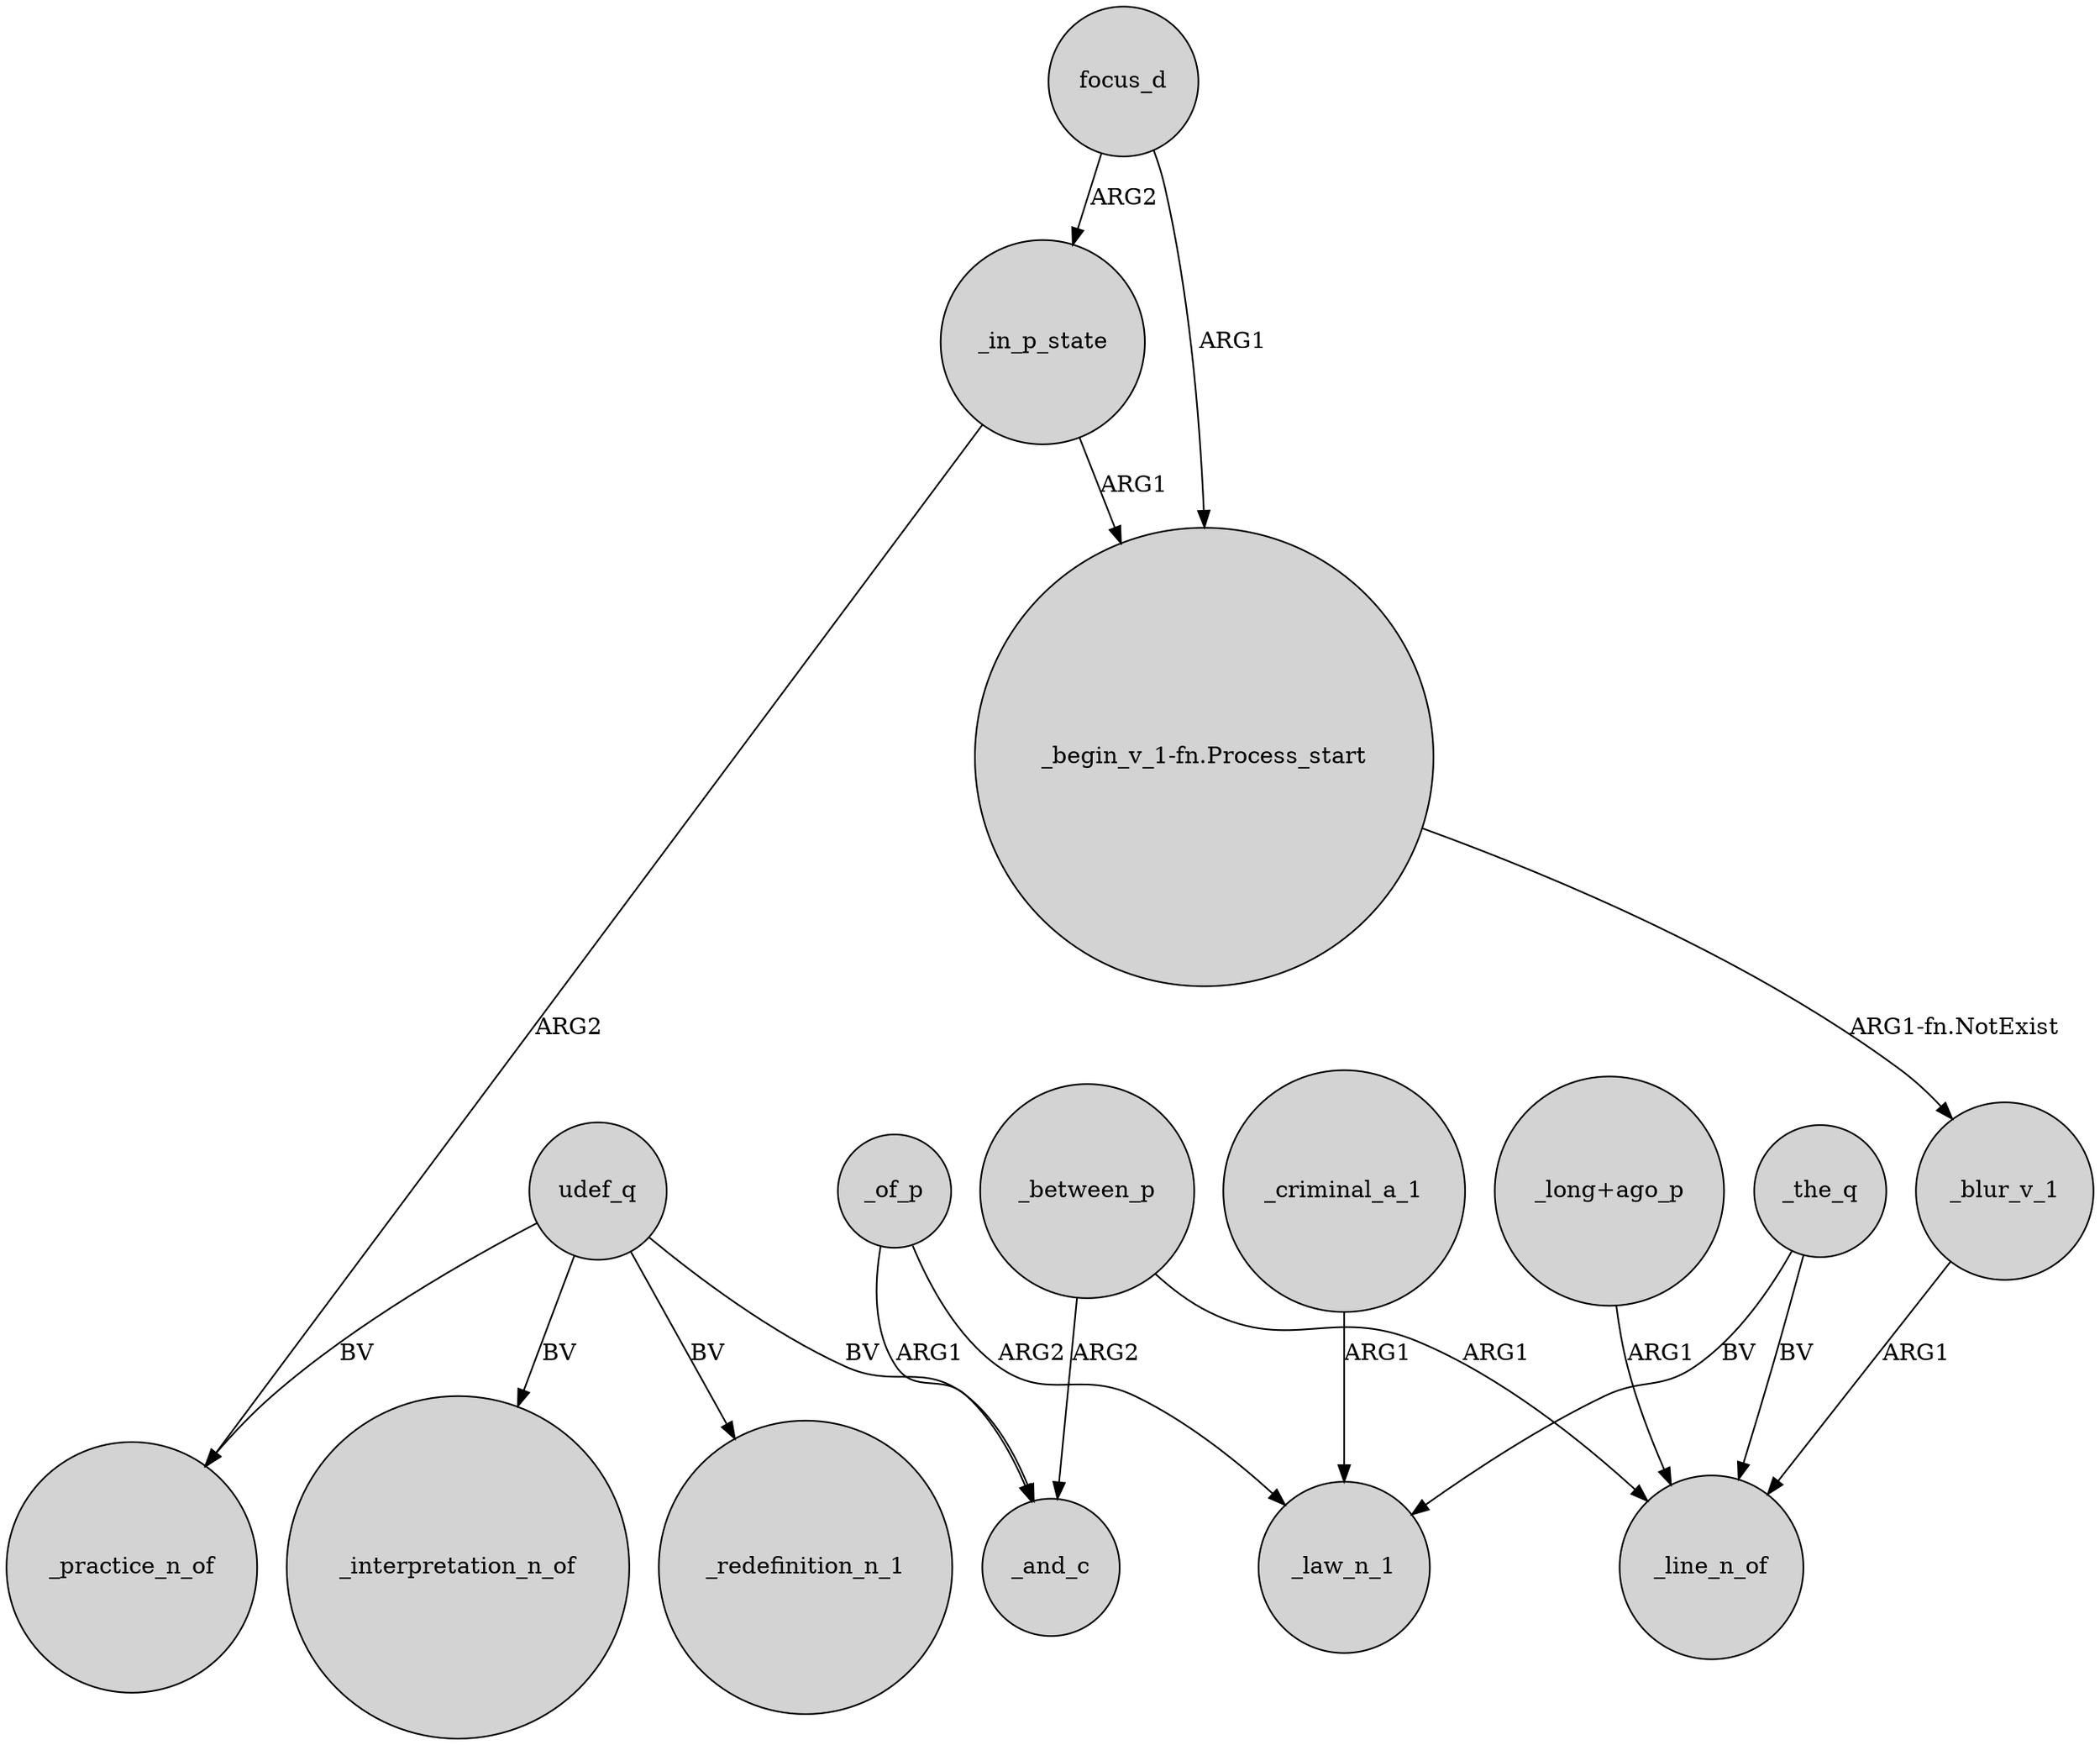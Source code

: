 digraph {
	node [shape=circle style=filled]
	_in_p_state -> "_begin_v_1-fn.Process_start" [label=ARG1]
	udef_q -> _redefinition_n_1 [label=BV]
	_criminal_a_1 -> _law_n_1 [label=ARG1]
	_of_p -> _law_n_1 [label=ARG2]
	_in_p_state -> _practice_n_of [label=ARG2]
	udef_q -> _practice_n_of [label=BV]
	_between_p -> _and_c [label=ARG2]
	_of_p -> _and_c [label=ARG1]
	udef_q -> _and_c [label=BV]
	_the_q -> _law_n_1 [label=BV]
	_between_p -> _line_n_of [label=ARG1]
	"_long+ago_p" -> _line_n_of [label=ARG1]
	focus_d -> "_begin_v_1-fn.Process_start" [label=ARG1]
	_the_q -> _line_n_of [label=BV]
	udef_q -> _interpretation_n_of [label=BV]
	focus_d -> _in_p_state [label=ARG2]
	_blur_v_1 -> _line_n_of [label=ARG1]
	"_begin_v_1-fn.Process_start" -> _blur_v_1 [label="ARG1-fn.NotExist"]
}
